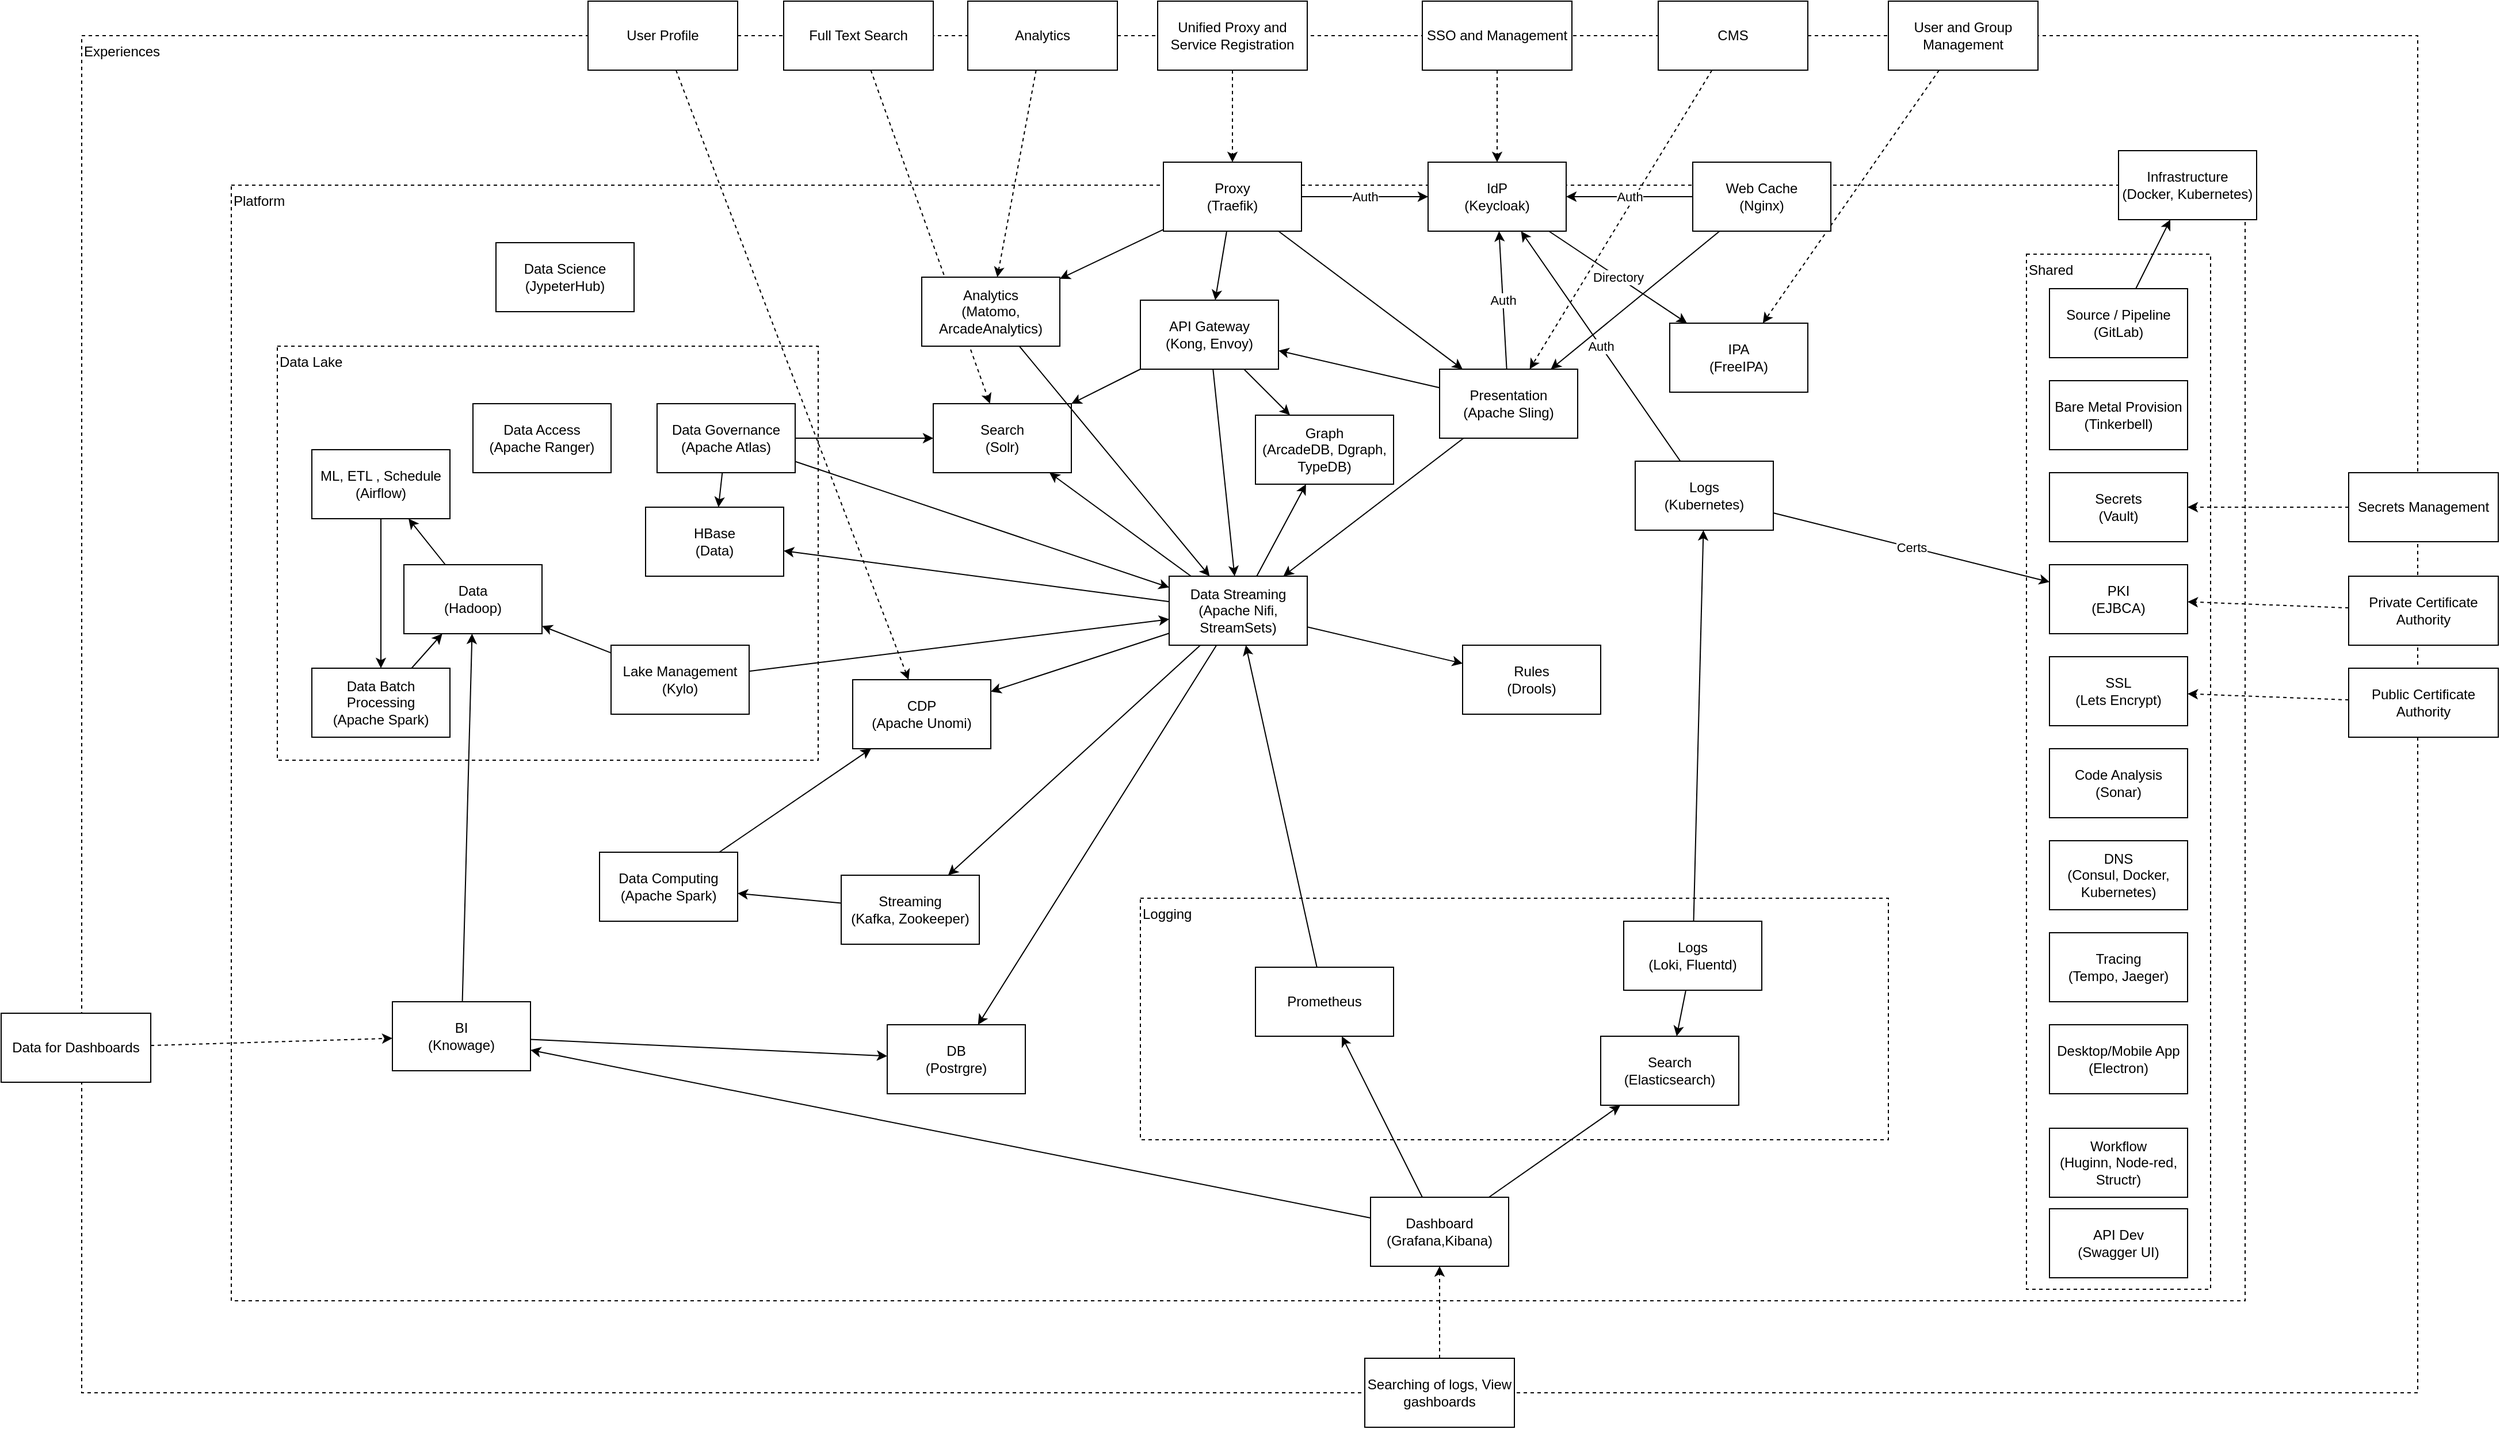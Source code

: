 <mxfile version="15.8.7" type="device" pages="2"><diagram id="fKNdlD2plWOkOZGuG4vE" name="Services"><mxGraphModel dx="2146" dy="2306" grid="1" gridSize="10" guides="1" tooltips="1" connect="1" arrows="1" fold="1" page="1" pageScale="1" pageWidth="850" pageHeight="1100" math="0" shadow="0"><root><mxCell id="0"/><mxCell id="hdmXZGqUlNRK6feqRWDT-110" value="Experience" parent="0"/><mxCell id="hdmXZGqUlNRK6feqRWDT-137" value="Experiences" style="rounded=0;whiteSpace=wrap;html=1;fillColor=none;dashed=1;align=left;verticalAlign=top;" vertex="1" parent="hdmXZGqUlNRK6feqRWDT-110"><mxGeometry x="-640" y="-140" width="2030" height="1180" as="geometry"/></mxCell><mxCell id="hdmXZGqUlNRK6feqRWDT-113" style="edgeStyle=orthogonalEdgeStyle;rounded=0;orthogonalLoop=1;jettySize=auto;html=1;dashed=1;" edge="1" parent="hdmXZGqUlNRK6feqRWDT-110" source="hdmXZGqUlNRK6feqRWDT-114" target="hdmXZGqUlNRK6feqRWDT-81"><mxGeometry relative="1" as="geometry"><mxPoint x="540" y="930" as="targetPoint"/></mxGeometry></mxCell><mxCell id="hdmXZGqUlNRK6feqRWDT-114" value="Searching of logs, View gashboards" style="rounded=0;whiteSpace=wrap;html=1;" vertex="1" parent="hdmXZGqUlNRK6feqRWDT-110"><mxGeometry x="475" y="1010" width="130" height="60" as="geometry"/></mxCell><mxCell id="hdmXZGqUlNRK6feqRWDT-115" style="edgeStyle=orthogonalEdgeStyle;rounded=0;orthogonalLoop=1;jettySize=auto;html=1;dashed=1;" edge="1" parent="hdmXZGqUlNRK6feqRWDT-110" source="hdmXZGqUlNRK6feqRWDT-116" target="hdmXZGqUlNRK6feqRWDT-47"><mxGeometry relative="1" as="geometry"><mxPoint x="360" y="-30" as="targetPoint"/></mxGeometry></mxCell><mxCell id="hdmXZGqUlNRK6feqRWDT-116" value="Unified Proxy and Service Registration" style="rounded=0;whiteSpace=wrap;html=1;" vertex="1" parent="hdmXZGqUlNRK6feqRWDT-110"><mxGeometry x="295" y="-170" width="130" height="60" as="geometry"/></mxCell><mxCell id="hdmXZGqUlNRK6feqRWDT-117" style="edgeStyle=orthogonalEdgeStyle;rounded=0;orthogonalLoop=1;jettySize=auto;html=1;dashed=1;" edge="1" parent="hdmXZGqUlNRK6feqRWDT-110" source="hdmXZGqUlNRK6feqRWDT-118" target="hdmXZGqUlNRK6feqRWDT-49"><mxGeometry relative="1" as="geometry"><mxPoint x="590" y="-30" as="targetPoint"/></mxGeometry></mxCell><mxCell id="hdmXZGqUlNRK6feqRWDT-118" value="SSO and Management" style="rounded=0;whiteSpace=wrap;html=1;" vertex="1" parent="hdmXZGqUlNRK6feqRWDT-110"><mxGeometry x="525" y="-170" width="130" height="60" as="geometry"/></mxCell><mxCell id="hdmXZGqUlNRK6feqRWDT-158" style="edgeStyle=none;rounded=1;sketch=0;orthogonalLoop=1;jettySize=auto;html=1;dashed=1;" edge="1" parent="hdmXZGqUlNRK6feqRWDT-110" source="hdmXZGqUlNRK6feqRWDT-119" target="hdmXZGqUlNRK6feqRWDT-39"><mxGeometry relative="1" as="geometry"/></mxCell><mxCell id="hdmXZGqUlNRK6feqRWDT-119" value="Full Text Search" style="rounded=0;whiteSpace=wrap;html=1;" vertex="1" parent="hdmXZGqUlNRK6feqRWDT-110"><mxGeometry x="-30" y="-170" width="130" height="60" as="geometry"/></mxCell><mxCell id="hdmXZGqUlNRK6feqRWDT-120" style="edgeStyle=orthogonalEdgeStyle;rounded=0;orthogonalLoop=1;jettySize=auto;html=1;dashed=1;" edge="1" parent="hdmXZGqUlNRK6feqRWDT-110" source="hdmXZGqUlNRK6feqRWDT-121" target="hdmXZGqUlNRK6feqRWDT-92"><mxGeometry relative="1" as="geometry"><mxPoint x="1190" y="270" as="targetPoint"/></mxGeometry></mxCell><mxCell id="hdmXZGqUlNRK6feqRWDT-121" value="Secrets Management" style="rounded=0;whiteSpace=wrap;html=1;" vertex="1" parent="hdmXZGqUlNRK6feqRWDT-110"><mxGeometry x="1330" y="240" width="130" height="60" as="geometry"/></mxCell><mxCell id="hdmXZGqUlNRK6feqRWDT-122" value="Analytics" style="rounded=0;whiteSpace=wrap;html=1;" vertex="1" parent="hdmXZGqUlNRK6feqRWDT-110"><mxGeometry x="130" y="-170" width="130" height="60" as="geometry"/></mxCell><mxCell id="hdmXZGqUlNRK6feqRWDT-124" value="CMS" style="rounded=0;whiteSpace=wrap;html=1;" vertex="1" parent="hdmXZGqUlNRK6feqRWDT-110"><mxGeometry x="730" y="-170" width="130" height="60" as="geometry"/></mxCell><mxCell id="hdmXZGqUlNRK6feqRWDT-126" style="edgeStyle=none;rounded=0;orthogonalLoop=1;jettySize=auto;html=1;dashed=1;" edge="1" parent="hdmXZGqUlNRK6feqRWDT-110" source="hdmXZGqUlNRK6feqRWDT-122" target="hdmXZGqUlNRK6feqRWDT-68"><mxGeometry relative="1" as="geometry"><mxPoint x="189.375" y="-110" as="sourcePoint"/><mxPoint x="155.625" y="70" as="targetPoint"/></mxGeometry></mxCell><mxCell id="hdmXZGqUlNRK6feqRWDT-127" style="edgeStyle=none;rounded=0;orthogonalLoop=1;jettySize=auto;html=1;dashed=1;" edge="1" parent="hdmXZGqUlNRK6feqRWDT-110" source="hdmXZGqUlNRK6feqRWDT-124" target="hdmXZGqUlNRK6feqRWDT-26"><mxGeometry relative="1" as="geometry"><mxPoint x="794.844" y="-110" as="sourcePoint"/><mxPoint x="620.156" y="150" as="targetPoint"/></mxGeometry></mxCell><mxCell id="hdmXZGqUlNRK6feqRWDT-157" style="rounded=1;sketch=0;orthogonalLoop=1;jettySize=auto;html=1;dashed=1;" edge="1" parent="hdmXZGqUlNRK6feqRWDT-110" source="hdmXZGqUlNRK6feqRWDT-128" target="hdmXZGqUlNRK6feqRWDT-95"><mxGeometry relative="1" as="geometry"/></mxCell><mxCell id="hdmXZGqUlNRK6feqRWDT-128" value="User Profile" style="rounded=0;whiteSpace=wrap;html=1;" vertex="1" parent="hdmXZGqUlNRK6feqRWDT-110"><mxGeometry x="-200" y="-170" width="130" height="60" as="geometry"/></mxCell><mxCell id="hdmXZGqUlNRK6feqRWDT-135" style="edgeStyle=none;rounded=0;orthogonalLoop=1;jettySize=auto;html=1;dashed=1;" edge="1" parent="hdmXZGqUlNRK6feqRWDT-110" source="hdmXZGqUlNRK6feqRWDT-134" target="hdmXZGqUlNRK6feqRWDT-50"><mxGeometry relative="1" as="geometry"><mxPoint x="690" y="-340" as="targetPoint"/></mxGeometry></mxCell><mxCell id="hdmXZGqUlNRK6feqRWDT-134" value="User and Group Management" style="rounded=0;whiteSpace=wrap;html=1;" vertex="1" parent="hdmXZGqUlNRK6feqRWDT-110"><mxGeometry x="930" y="-170" width="130" height="60" as="geometry"/></mxCell><mxCell id="hdmXZGqUlNRK6feqRWDT-143" value="Private Certificate Authority" style="rounded=0;whiteSpace=wrap;html=1;" vertex="1" parent="hdmXZGqUlNRK6feqRWDT-110"><mxGeometry x="1330" y="330" width="130" height="60" as="geometry"/></mxCell><mxCell id="hdmXZGqUlNRK6feqRWDT-144" value="Public Certificate Authority" style="rounded=0;whiteSpace=wrap;html=1;" vertex="1" parent="hdmXZGqUlNRK6feqRWDT-110"><mxGeometry x="1330" y="410" width="130" height="60" as="geometry"/></mxCell><mxCell id="hdmXZGqUlNRK6feqRWDT-149" value="Data for Dashboards" style="rounded=0;whiteSpace=wrap;html=1;" vertex="1" parent="hdmXZGqUlNRK6feqRWDT-110"><mxGeometry x="-710" y="710" width="130" height="60" as="geometry"/></mxCell><mxCell id="hdmXZGqUlNRK6feqRWDT-154" style="edgeStyle=none;rounded=0;orthogonalLoop=1;jettySize=auto;html=1;dashed=1;" edge="1" parent="hdmXZGqUlNRK6feqRWDT-110"><mxGeometry relative="1" as="geometry"><mxPoint x="-580" y="738.06" as="sourcePoint"/><mxPoint x="-370" y="731.791" as="targetPoint"/></mxGeometry></mxCell><mxCell id="hdmXZGqUlNRK6feqRWDT-15" value="Architecture" parent="0"/><mxCell id="hdmXZGqUlNRK6feqRWDT-18" value="Platform" style="rounded=0;whiteSpace=wrap;html=1;fillColor=none;dashed=1;align=left;verticalAlign=top;" vertex="1" parent="hdmXZGqUlNRK6feqRWDT-15"><mxGeometry x="-510" y="-10" width="1750" height="970" as="geometry"/></mxCell><mxCell id="hdmXZGqUlNRK6feqRWDT-19" value="Shared" style="rounded=0;whiteSpace=wrap;html=1;fillColor=none;dashed=1;verticalAlign=top;align=left;" vertex="1" parent="hdmXZGqUlNRK6feqRWDT-15"><mxGeometry x="1050" y="50" width="160" height="900" as="geometry"/></mxCell><mxCell id="hdmXZGqUlNRK6feqRWDT-20" value="Logging" style="rounded=0;whiteSpace=wrap;html=1;fillColor=none;dashed=1;verticalAlign=top;align=left;" vertex="1" parent="hdmXZGqUlNRK6feqRWDT-15"><mxGeometry x="280" y="610" width="650" height="210" as="geometry"/></mxCell><mxCell id="hdmXZGqUlNRK6feqRWDT-21" value="Data Lake" style="rounded=0;whiteSpace=wrap;html=1;fillColor=none;dashed=1;verticalAlign=top;align=left;" vertex="1" parent="hdmXZGqUlNRK6feqRWDT-15"><mxGeometry x="-470" y="130" width="470" height="360" as="geometry"/></mxCell><mxCell id="hdmXZGqUlNRK6feqRWDT-22" style="rounded=0;orthogonalLoop=1;jettySize=auto;html=1;" edge="1" parent="hdmXZGqUlNRK6feqRWDT-15" source="hdmXZGqUlNRK6feqRWDT-74" target="hdmXZGqUlNRK6feqRWDT-39"><mxGeometry relative="1" as="geometry"/></mxCell><mxCell id="hdmXZGqUlNRK6feqRWDT-23" style="edgeStyle=none;rounded=0;orthogonalLoop=1;jettySize=auto;html=1;" edge="1" parent="hdmXZGqUlNRK6feqRWDT-15" source="hdmXZGqUlNRK6feqRWDT-74" target="hdmXZGqUlNRK6feqRWDT-38"><mxGeometry relative="1" as="geometry"/></mxCell><mxCell id="hdmXZGqUlNRK6feqRWDT-24" value="Auth" style="edgeStyle=none;rounded=0;orthogonalLoop=1;jettySize=auto;html=1;" edge="1" parent="hdmXZGqUlNRK6feqRWDT-15" source="hdmXZGqUlNRK6feqRWDT-26" target="hdmXZGqUlNRK6feqRWDT-49"><mxGeometry relative="1" as="geometry"/></mxCell><mxCell id="hdmXZGqUlNRK6feqRWDT-25" style="edgeStyle=none;rounded=0;orthogonalLoop=1;jettySize=auto;html=1;" edge="1" parent="hdmXZGqUlNRK6feqRWDT-15" source="hdmXZGqUlNRK6feqRWDT-26" target="hdmXZGqUlNRK6feqRWDT-34"><mxGeometry relative="1" as="geometry"/></mxCell><mxCell id="hdmXZGqUlNRK6feqRWDT-26" value="&lt;div&gt;Presentation&lt;/div&gt;&lt;div&gt;(Apache Sling)&lt;/div&gt;" style="rounded=0;whiteSpace=wrap;html=1;" vertex="1" parent="hdmXZGqUlNRK6feqRWDT-15"><mxGeometry x="540" y="150" width="120" height="60" as="geometry"/></mxCell><mxCell id="hdmXZGqUlNRK6feqRWDT-27" style="rounded=0;orthogonalLoop=1;jettySize=auto;html=1;" edge="1" parent="hdmXZGqUlNRK6feqRWDT-15" source="hdmXZGqUlNRK6feqRWDT-34" target="hdmXZGqUlNRK6feqRWDT-38"><mxGeometry relative="1" as="geometry"/></mxCell><mxCell id="hdmXZGqUlNRK6feqRWDT-28" style="rounded=0;orthogonalLoop=1;jettySize=auto;html=1;" edge="1" parent="hdmXZGqUlNRK6feqRWDT-15" source="hdmXZGqUlNRK6feqRWDT-34" target="hdmXZGqUlNRK6feqRWDT-39"><mxGeometry relative="1" as="geometry"/></mxCell><mxCell id="hdmXZGqUlNRK6feqRWDT-29" style="edgeStyle=none;rounded=0;orthogonalLoop=1;jettySize=auto;html=1;" edge="1" parent="hdmXZGqUlNRK6feqRWDT-15" source="hdmXZGqUlNRK6feqRWDT-34" target="hdmXZGqUlNRK6feqRWDT-42"><mxGeometry relative="1" as="geometry"/></mxCell><mxCell id="hdmXZGqUlNRK6feqRWDT-30" style="edgeStyle=none;rounded=0;orthogonalLoop=1;jettySize=auto;html=1;" edge="1" parent="hdmXZGqUlNRK6feqRWDT-15" source="hdmXZGqUlNRK6feqRWDT-34" target="hdmXZGqUlNRK6feqRWDT-66"><mxGeometry relative="1" as="geometry"/></mxCell><mxCell id="hdmXZGqUlNRK6feqRWDT-31" style="edgeStyle=none;rounded=0;orthogonalLoop=1;jettySize=auto;html=1;" edge="1" parent="hdmXZGqUlNRK6feqRWDT-15" source="hdmXZGqUlNRK6feqRWDT-34" target="hdmXZGqUlNRK6feqRWDT-76"><mxGeometry relative="1" as="geometry"/></mxCell><mxCell id="hdmXZGqUlNRK6feqRWDT-32" style="rounded=0;orthogonalLoop=1;jettySize=auto;html=1;" edge="1" parent="hdmXZGqUlNRK6feqRWDT-15" source="hdmXZGqUlNRK6feqRWDT-34" target="hdmXZGqUlNRK6feqRWDT-86"><mxGeometry relative="1" as="geometry"/></mxCell><mxCell id="hdmXZGqUlNRK6feqRWDT-33" style="edgeStyle=none;rounded=0;orthogonalLoop=1;jettySize=auto;html=1;" edge="1" parent="hdmXZGqUlNRK6feqRWDT-15" source="hdmXZGqUlNRK6feqRWDT-34" target="hdmXZGqUlNRK6feqRWDT-95"><mxGeometry relative="1" as="geometry"/></mxCell><mxCell id="hdmXZGqUlNRK6feqRWDT-34" value="Data Streaming&lt;br&gt;(Apache Nifi, StreamSets)" style="rounded=0;whiteSpace=wrap;html=1;" vertex="1" parent="hdmXZGqUlNRK6feqRWDT-15"><mxGeometry x="305" y="330" width="120" height="60" as="geometry"/></mxCell><mxCell id="hdmXZGqUlNRK6feqRWDT-35" style="edgeStyle=none;rounded=0;orthogonalLoop=1;jettySize=auto;html=1;" edge="1" parent="hdmXZGqUlNRK6feqRWDT-15" source="hdmXZGqUlNRK6feqRWDT-37" target="hdmXZGqUlNRK6feqRWDT-34"><mxGeometry relative="1" as="geometry"/></mxCell><mxCell id="hdmXZGqUlNRK6feqRWDT-37" value="Prometheus" style="rounded=0;whiteSpace=wrap;html=1;" vertex="1" parent="hdmXZGqUlNRK6feqRWDT-15"><mxGeometry x="380" y="670" width="120" height="60" as="geometry"/></mxCell><mxCell id="hdmXZGqUlNRK6feqRWDT-38" value="Graph&lt;br&gt;(ArcadeDB,&amp;nbsp;Dgraph, TypeDB)" style="rounded=0;whiteSpace=wrap;html=1;" vertex="1" parent="hdmXZGqUlNRK6feqRWDT-15"><mxGeometry x="380" y="190" width="120" height="60" as="geometry"/></mxCell><mxCell id="hdmXZGqUlNRK6feqRWDT-39" value="Search&lt;br&gt;(Solr)" style="rounded=0;whiteSpace=wrap;html=1;" vertex="1" parent="hdmXZGqUlNRK6feqRWDT-15"><mxGeometry x="100" y="180" width="120" height="60" as="geometry"/></mxCell><mxCell id="hdmXZGqUlNRK6feqRWDT-40" value="&lt;div&gt;Search&lt;/div&gt;&lt;div&gt;(Elasticsearch)&lt;/div&gt;" style="rounded=0;whiteSpace=wrap;html=1;" vertex="1" parent="hdmXZGqUlNRK6feqRWDT-15"><mxGeometry x="680" y="730" width="120" height="60" as="geometry"/></mxCell><mxCell id="hdmXZGqUlNRK6feqRWDT-42" value="&lt;div&gt;Rules&lt;/div&gt;&lt;div&gt;(Drools)&lt;/div&gt;" style="rounded=0;whiteSpace=wrap;html=1;" vertex="1" parent="hdmXZGqUlNRK6feqRWDT-15"><mxGeometry x="560" y="390" width="120" height="60" as="geometry"/></mxCell><mxCell id="hdmXZGqUlNRK6feqRWDT-43" value="Auth" style="edgeStyle=none;rounded=0;orthogonalLoop=1;jettySize=auto;html=1;" edge="1" parent="hdmXZGqUlNRK6feqRWDT-15" source="hdmXZGqUlNRK6feqRWDT-47" target="hdmXZGqUlNRK6feqRWDT-49"><mxGeometry relative="1" as="geometry"/></mxCell><mxCell id="hdmXZGqUlNRK6feqRWDT-44" style="edgeStyle=none;rounded=0;orthogonalLoop=1;jettySize=auto;html=1;" edge="1" parent="hdmXZGqUlNRK6feqRWDT-15" source="hdmXZGqUlNRK6feqRWDT-47" target="hdmXZGqUlNRK6feqRWDT-74"><mxGeometry relative="1" as="geometry"/></mxCell><mxCell id="hdmXZGqUlNRK6feqRWDT-45" value="" style="edgeStyle=none;rounded=0;orthogonalLoop=1;jettySize=auto;html=1;" edge="1" parent="hdmXZGqUlNRK6feqRWDT-15" source="hdmXZGqUlNRK6feqRWDT-47" target="hdmXZGqUlNRK6feqRWDT-68"><mxGeometry relative="1" as="geometry"/></mxCell><mxCell id="hdmXZGqUlNRK6feqRWDT-46" style="edgeStyle=none;rounded=0;orthogonalLoop=1;jettySize=auto;html=1;" edge="1" parent="hdmXZGqUlNRK6feqRWDT-15" source="hdmXZGqUlNRK6feqRWDT-47" target="hdmXZGqUlNRK6feqRWDT-26"><mxGeometry relative="1" as="geometry"/></mxCell><mxCell id="hdmXZGqUlNRK6feqRWDT-47" value="&lt;div&gt;&lt;span&gt;Proxy&lt;/span&gt;&lt;/div&gt;&lt;div&gt;&lt;span&gt;(Traefik)&lt;/span&gt;&lt;br&gt;&lt;/div&gt;" style="rounded=0;whiteSpace=wrap;html=1;" vertex="1" parent="hdmXZGqUlNRK6feqRWDT-15"><mxGeometry x="300" y="-30" width="120" height="60" as="geometry"/></mxCell><mxCell id="hdmXZGqUlNRK6feqRWDT-48" value="Directory" style="edgeStyle=none;rounded=0;orthogonalLoop=1;jettySize=auto;html=1;" edge="1" parent="hdmXZGqUlNRK6feqRWDT-15" source="hdmXZGqUlNRK6feqRWDT-49" target="hdmXZGqUlNRK6feqRWDT-50"><mxGeometry relative="1" as="geometry"/></mxCell><mxCell id="hdmXZGqUlNRK6feqRWDT-49" value="&lt;div&gt;IdP&lt;/div&gt;&lt;div&gt;(Keycloak)&lt;/div&gt;" style="rounded=0;whiteSpace=wrap;html=1;" vertex="1" parent="hdmXZGqUlNRK6feqRWDT-15"><mxGeometry x="530" y="-30" width="120" height="60" as="geometry"/></mxCell><mxCell id="hdmXZGqUlNRK6feqRWDT-50" value="&lt;div&gt;IPA&lt;/div&gt;&lt;div&gt;(FreeIPA)&lt;/div&gt;" style="rounded=0;whiteSpace=wrap;html=1;" vertex="1" parent="hdmXZGqUlNRK6feqRWDT-15"><mxGeometry x="740" y="110" width="120" height="60" as="geometry"/></mxCell><mxCell id="hdmXZGqUlNRK6feqRWDT-51" value="Certs" style="edgeStyle=none;rounded=0;orthogonalLoop=1;jettySize=auto;html=1;" edge="1" parent="hdmXZGqUlNRK6feqRWDT-15" source="hdmXZGqUlNRK6feqRWDT-53" target="hdmXZGqUlNRK6feqRWDT-72"><mxGeometry relative="1" as="geometry"/></mxCell><mxCell id="hdmXZGqUlNRK6feqRWDT-52" value="Auth" style="edgeStyle=none;rounded=0;orthogonalLoop=1;jettySize=auto;html=1;" edge="1" parent="hdmXZGqUlNRK6feqRWDT-15" source="hdmXZGqUlNRK6feqRWDT-53" target="hdmXZGqUlNRK6feqRWDT-49"><mxGeometry relative="1" as="geometry"/></mxCell><mxCell id="hdmXZGqUlNRK6feqRWDT-53" value="&lt;div&gt;Logs&lt;/div&gt;&lt;div&gt;(Kubernetes)&lt;/div&gt;" style="rounded=0;whiteSpace=wrap;html=1;" vertex="1" parent="hdmXZGqUlNRK6feqRWDT-15"><mxGeometry x="710" y="230" width="120" height="60" as="geometry"/></mxCell><mxCell id="hdmXZGqUlNRK6feqRWDT-54" style="edgeStyle=none;rounded=0;orthogonalLoop=1;jettySize=auto;html=1;" edge="1" parent="hdmXZGqUlNRK6feqRWDT-15" source="hdmXZGqUlNRK6feqRWDT-55" target="hdmXZGqUlNRK6feqRWDT-97"><mxGeometry relative="1" as="geometry"/></mxCell><mxCell id="hdmXZGqUlNRK6feqRWDT-55" value="&lt;div&gt;Data&lt;/div&gt;&lt;div&gt;(Hadoop)&lt;/div&gt;" style="rounded=0;whiteSpace=wrap;html=1;" vertex="1" parent="hdmXZGqUlNRK6feqRWDT-15"><mxGeometry x="-360" y="320" width="120" height="60" as="geometry"/></mxCell><mxCell id="hdmXZGqUlNRK6feqRWDT-56" style="edgeStyle=none;rounded=0;orthogonalLoop=1;jettySize=auto;html=1;" edge="1" parent="hdmXZGqUlNRK6feqRWDT-15" source="hdmXZGqUlNRK6feqRWDT-58" target="hdmXZGqUlNRK6feqRWDT-55"><mxGeometry relative="1" as="geometry"/></mxCell><mxCell id="hdmXZGqUlNRK6feqRWDT-57" style="edgeStyle=none;rounded=0;orthogonalLoop=1;jettySize=auto;html=1;" edge="1" parent="hdmXZGqUlNRK6feqRWDT-15" source="hdmXZGqUlNRK6feqRWDT-58" target="hdmXZGqUlNRK6feqRWDT-34"><mxGeometry relative="1" as="geometry"/></mxCell><mxCell id="hdmXZGqUlNRK6feqRWDT-58" value="&lt;div&gt;Lake Management&lt;/div&gt;&lt;div&gt;(Kylo)&lt;/div&gt;" style="rounded=0;whiteSpace=wrap;html=1;" vertex="1" parent="hdmXZGqUlNRK6feqRWDT-15"><mxGeometry x="-180" y="390" width="120" height="60" as="geometry"/></mxCell><mxCell id="hdmXZGqUlNRK6feqRWDT-59" style="edgeStyle=none;rounded=0;orthogonalLoop=1;jettySize=auto;html=1;" edge="1" parent="hdmXZGqUlNRK6feqRWDT-15" source="hdmXZGqUlNRK6feqRWDT-62" target="hdmXZGqUlNRK6feqRWDT-39"><mxGeometry relative="1" as="geometry"/></mxCell><mxCell id="hdmXZGqUlNRK6feqRWDT-60" style="edgeStyle=none;rounded=0;orthogonalLoop=1;jettySize=auto;html=1;" edge="1" parent="hdmXZGqUlNRK6feqRWDT-15" source="hdmXZGqUlNRK6feqRWDT-62" target="hdmXZGqUlNRK6feqRWDT-86"><mxGeometry relative="1" as="geometry"/></mxCell><mxCell id="hdmXZGqUlNRK6feqRWDT-61" style="edgeStyle=none;rounded=0;orthogonalLoop=1;jettySize=auto;html=1;" edge="1" parent="hdmXZGqUlNRK6feqRWDT-15" source="hdmXZGqUlNRK6feqRWDT-62" target="hdmXZGqUlNRK6feqRWDT-34"><mxGeometry relative="1" as="geometry"/></mxCell><mxCell id="hdmXZGqUlNRK6feqRWDT-62" value="&lt;div&gt;Data Governance&lt;/div&gt;&lt;div&gt;(Apache Atlas)&lt;/div&gt;" style="rounded=0;whiteSpace=wrap;html=1;" vertex="1" parent="hdmXZGqUlNRK6feqRWDT-15"><mxGeometry x="-140" y="180" width="120" height="60" as="geometry"/></mxCell><mxCell id="hdmXZGqUlNRK6feqRWDT-63" style="edgeStyle=none;rounded=0;orthogonalLoop=1;jettySize=auto;html=1;" edge="1" parent="hdmXZGqUlNRK6feqRWDT-15" source="hdmXZGqUlNRK6feqRWDT-64" target="hdmXZGqUlNRK6feqRWDT-55"><mxGeometry relative="1" as="geometry"/></mxCell><mxCell id="hdmXZGqUlNRK6feqRWDT-64" value="&lt;div&gt;Data Batch Processing&lt;/div&gt;&lt;div&gt;(Apache Spark)&lt;/div&gt;" style="rounded=0;whiteSpace=wrap;html=1;" vertex="1" parent="hdmXZGqUlNRK6feqRWDT-15"><mxGeometry x="-440" y="410" width="120" height="60" as="geometry"/></mxCell><mxCell id="hdmXZGqUlNRK6feqRWDT-65" style="edgeStyle=none;rounded=0;orthogonalLoop=1;jettySize=auto;html=1;" edge="1" parent="hdmXZGqUlNRK6feqRWDT-15" source="hdmXZGqUlNRK6feqRWDT-66" target="hdmXZGqUlNRK6feqRWDT-99"><mxGeometry relative="1" as="geometry"/></mxCell><mxCell id="hdmXZGqUlNRK6feqRWDT-66" value="Streaming&lt;br&gt;(Kafka, Zookeeper)" style="rounded=0;whiteSpace=wrap;html=1;" vertex="1" parent="hdmXZGqUlNRK6feqRWDT-15"><mxGeometry x="20" y="590" width="120" height="60" as="geometry"/></mxCell><mxCell id="hdmXZGqUlNRK6feqRWDT-67" style="edgeStyle=none;rounded=0;orthogonalLoop=1;jettySize=auto;html=1;" edge="1" parent="hdmXZGqUlNRK6feqRWDT-15" source="hdmXZGqUlNRK6feqRWDT-68" target="hdmXZGqUlNRK6feqRWDT-34"><mxGeometry relative="1" as="geometry"/></mxCell><mxCell id="hdmXZGqUlNRK6feqRWDT-68" value="&lt;div&gt;Analytics&lt;/div&gt;&lt;div&gt;(Matomo,&lt;/div&gt;&lt;div&gt;ArcadeAnalytics)&lt;/div&gt;" style="rounded=0;whiteSpace=wrap;html=1;" vertex="1" parent="hdmXZGqUlNRK6feqRWDT-15"><mxGeometry x="90" y="70" width="120" height="60" as="geometry"/></mxCell><mxCell id="hdmXZGqUlNRK6feqRWDT-69" style="edgeStyle=none;rounded=0;orthogonalLoop=1;jettySize=auto;html=1;" edge="1" parent="hdmXZGqUlNRK6feqRWDT-15" source="hdmXZGqUlNRK6feqRWDT-71" target="hdmXZGqUlNRK6feqRWDT-76"><mxGeometry relative="1" as="geometry"/></mxCell><mxCell id="hdmXZGqUlNRK6feqRWDT-70" style="edgeStyle=none;rounded=0;orthogonalLoop=1;jettySize=auto;html=1;" edge="1" parent="hdmXZGqUlNRK6feqRWDT-15" source="hdmXZGqUlNRK6feqRWDT-71" target="hdmXZGqUlNRK6feqRWDT-55"><mxGeometry relative="1" as="geometry"/></mxCell><mxCell id="hdmXZGqUlNRK6feqRWDT-71" value="&lt;div&gt;BI&lt;/div&gt;&lt;div&gt;(Knowage)&lt;/div&gt;" style="rounded=0;whiteSpace=wrap;html=1;" vertex="1" parent="hdmXZGqUlNRK6feqRWDT-15"><mxGeometry x="-370" y="700" width="120" height="60" as="geometry"/></mxCell><mxCell id="hdmXZGqUlNRK6feqRWDT-72" value="&lt;div&gt;PKI&lt;/div&gt;&lt;div&gt;(EJBCA)&lt;/div&gt;" style="rounded=0;whiteSpace=wrap;html=1;" vertex="1" parent="hdmXZGqUlNRK6feqRWDT-15"><mxGeometry x="1070" y="320" width="120" height="60" as="geometry"/></mxCell><mxCell id="hdmXZGqUlNRK6feqRWDT-73" style="edgeStyle=none;rounded=0;orthogonalLoop=1;jettySize=auto;html=1;" edge="1" parent="hdmXZGqUlNRK6feqRWDT-15" source="hdmXZGqUlNRK6feqRWDT-74" target="hdmXZGqUlNRK6feqRWDT-34"><mxGeometry relative="1" as="geometry"/></mxCell><mxCell id="hdmXZGqUlNRK6feqRWDT-74" value="&lt;div&gt;API Gateway&lt;/div&gt;&lt;div&gt;(Kong, Envoy)&lt;/div&gt;" style="rounded=0;whiteSpace=wrap;html=1;" vertex="1" parent="hdmXZGqUlNRK6feqRWDT-15"><mxGeometry x="280" y="90" width="120" height="60" as="geometry"/></mxCell><mxCell id="hdmXZGqUlNRK6feqRWDT-75" style="edgeStyle=none;rounded=0;orthogonalLoop=1;jettySize=auto;html=1;" edge="1" parent="hdmXZGqUlNRK6feqRWDT-15" source="hdmXZGqUlNRK6feqRWDT-26" target="hdmXZGqUlNRK6feqRWDT-74"><mxGeometry relative="1" as="geometry"><mxPoint x="483.571" y="170" as="sourcePoint"/><mxPoint x="386.429" y="250" as="targetPoint"/></mxGeometry></mxCell><mxCell id="hdmXZGqUlNRK6feqRWDT-76" value="&lt;div&gt;DB&lt;br&gt;&lt;/div&gt;&lt;div&gt;(Postrgre)&lt;/div&gt;" style="rounded=0;whiteSpace=wrap;html=1;" vertex="1" parent="hdmXZGqUlNRK6feqRWDT-15"><mxGeometry x="60" y="720" width="120" height="60" as="geometry"/></mxCell><mxCell id="hdmXZGqUlNRK6feqRWDT-78" style="edgeStyle=none;rounded=0;orthogonalLoop=1;jettySize=auto;html=1;" edge="1" parent="hdmXZGqUlNRK6feqRWDT-15" source="hdmXZGqUlNRK6feqRWDT-81" target="hdmXZGqUlNRK6feqRWDT-37"><mxGeometry relative="1" as="geometry"/></mxCell><mxCell id="hdmXZGqUlNRK6feqRWDT-80" style="edgeStyle=none;rounded=0;orthogonalLoop=1;jettySize=auto;html=1;" edge="1" parent="hdmXZGqUlNRK6feqRWDT-15" source="hdmXZGqUlNRK6feqRWDT-81" target="hdmXZGqUlNRK6feqRWDT-40"><mxGeometry relative="1" as="geometry"/></mxCell><mxCell id="hdmXZGqUlNRK6feqRWDT-148" style="edgeStyle=none;rounded=0;orthogonalLoop=1;jettySize=auto;html=1;" edge="1" parent="hdmXZGqUlNRK6feqRWDT-15" source="hdmXZGqUlNRK6feqRWDT-81" target="hdmXZGqUlNRK6feqRWDT-71"><mxGeometry relative="1" as="geometry"/></mxCell><mxCell id="hdmXZGqUlNRK6feqRWDT-81" value="&lt;div&gt;Dashboard&lt;/div&gt;&lt;div&gt;(Grafana,Kibana)&lt;/div&gt;" style="rounded=0;whiteSpace=wrap;html=1;" vertex="1" parent="hdmXZGqUlNRK6feqRWDT-15"><mxGeometry x="480" y="870" width="120" height="60" as="geometry"/></mxCell><mxCell id="hdmXZGqUlNRK6feqRWDT-82" style="edgeStyle=none;rounded=0;orthogonalLoop=1;jettySize=auto;html=1;" edge="1" parent="hdmXZGqUlNRK6feqRWDT-15" source="hdmXZGqUlNRK6feqRWDT-84" target="hdmXZGqUlNRK6feqRWDT-40"><mxGeometry relative="1" as="geometry"/></mxCell><mxCell id="hdmXZGqUlNRK6feqRWDT-83" style="edgeStyle=none;rounded=0;orthogonalLoop=1;jettySize=auto;html=1;" edge="1" parent="hdmXZGqUlNRK6feqRWDT-15" source="hdmXZGqUlNRK6feqRWDT-84" target="hdmXZGqUlNRK6feqRWDT-53"><mxGeometry relative="1" as="geometry"/></mxCell><mxCell id="hdmXZGqUlNRK6feqRWDT-84" value="&lt;div&gt;Logs&lt;/div&gt;&lt;div&gt;(Loki, Fluentd)&lt;/div&gt;" style="rounded=0;whiteSpace=wrap;html=1;" vertex="1" parent="hdmXZGqUlNRK6feqRWDT-15"><mxGeometry x="700" y="630" width="120" height="60" as="geometry"/></mxCell><mxCell id="hdmXZGqUlNRK6feqRWDT-85" value="&lt;div&gt;DNS&lt;/div&gt;&lt;div&gt;(Consul, Docker, Kubernetes)&lt;/div&gt;" style="rounded=0;whiteSpace=wrap;html=1;" vertex="1" parent="hdmXZGqUlNRK6feqRWDT-15"><mxGeometry x="1070" y="560" width="120" height="60" as="geometry"/></mxCell><mxCell id="hdmXZGqUlNRK6feqRWDT-86" value="HBase&lt;br&gt;(Data)" style="rounded=0;whiteSpace=wrap;html=1;" vertex="1" parent="hdmXZGqUlNRK6feqRWDT-15"><mxGeometry x="-150" y="270" width="120" height="60" as="geometry"/></mxCell><mxCell id="hdmXZGqUlNRK6feqRWDT-87" value="&lt;div&gt;Data Access&lt;/div&gt;&lt;div&gt;(Apache Ranger)&lt;/div&gt;" style="rounded=0;whiteSpace=wrap;html=1;" vertex="1" parent="hdmXZGqUlNRK6feqRWDT-15"><mxGeometry x="-300" y="180" width="120" height="60" as="geometry"/></mxCell><mxCell id="hdmXZGqUlNRK6feqRWDT-88" value="" style="edgeStyle=none;rounded=0;orthogonalLoop=1;jettySize=auto;html=1;" edge="1" parent="hdmXZGqUlNRK6feqRWDT-15" source="hdmXZGqUlNRK6feqRWDT-89" target="hdmXZGqUlNRK6feqRWDT-90"><mxGeometry relative="1" as="geometry"/></mxCell><mxCell id="hdmXZGqUlNRK6feqRWDT-89" value="&lt;div&gt;Source / Pipeline&lt;br&gt;&lt;/div&gt;&lt;div&gt;(GitLab)&lt;/div&gt;" style="rounded=0;whiteSpace=wrap;html=1;" vertex="1" parent="hdmXZGqUlNRK6feqRWDT-15"><mxGeometry x="1070" y="80" width="120" height="60" as="geometry"/></mxCell><mxCell id="hdmXZGqUlNRK6feqRWDT-90" value="&lt;div&gt;Infrastructure&lt;/div&gt;&lt;div&gt;(Docker, Kubernetes)&lt;/div&gt;" style="rounded=0;whiteSpace=wrap;html=1;" vertex="1" parent="hdmXZGqUlNRK6feqRWDT-15"><mxGeometry x="1130" y="-40" width="120" height="60" as="geometry"/></mxCell><mxCell id="hdmXZGqUlNRK6feqRWDT-91" value="&lt;div&gt;Bare Metal Provision&lt;/div&gt;&lt;div&gt;(Tinkerbell)&lt;/div&gt;" style="rounded=0;whiteSpace=wrap;html=1;" vertex="1" parent="hdmXZGqUlNRK6feqRWDT-15"><mxGeometry x="1070" y="160" width="120" height="60" as="geometry"/></mxCell><mxCell id="hdmXZGqUlNRK6feqRWDT-92" value="&lt;div&gt;Secrets&lt;/div&gt;&lt;div&gt;(Vault)&lt;/div&gt;" style="rounded=0;whiteSpace=wrap;html=1;" vertex="1" parent="hdmXZGqUlNRK6feqRWDT-15"><mxGeometry x="1070" y="240" width="120" height="60" as="geometry"/></mxCell><mxCell id="hdmXZGqUlNRK6feqRWDT-93" value="&lt;div&gt;Code Analysis&lt;/div&gt;&lt;div&gt;(Sonar)&lt;/div&gt;" style="rounded=0;whiteSpace=wrap;html=1;" vertex="1" parent="hdmXZGqUlNRK6feqRWDT-15"><mxGeometry x="1070" y="480" width="120" height="60" as="geometry"/></mxCell><mxCell id="hdmXZGqUlNRK6feqRWDT-94" value="&lt;div&gt;SSL&lt;/div&gt;&lt;div&gt;(Lets Encrypt)&lt;/div&gt;" style="rounded=0;whiteSpace=wrap;html=1;" vertex="1" parent="hdmXZGqUlNRK6feqRWDT-15"><mxGeometry x="1070" y="400" width="120" height="60" as="geometry"/></mxCell><mxCell id="hdmXZGqUlNRK6feqRWDT-95" value="CDP&lt;br&gt;(Apache Unomi)" style="rounded=0;whiteSpace=wrap;html=1;" vertex="1" parent="hdmXZGqUlNRK6feqRWDT-15"><mxGeometry x="30" y="420" width="120" height="60" as="geometry"/></mxCell><mxCell id="hdmXZGqUlNRK6feqRWDT-96" style="edgeStyle=none;rounded=0;orthogonalLoop=1;jettySize=auto;html=1;" edge="1" parent="hdmXZGqUlNRK6feqRWDT-15" source="hdmXZGqUlNRK6feqRWDT-97" target="hdmXZGqUlNRK6feqRWDT-64"><mxGeometry relative="1" as="geometry"/></mxCell><mxCell id="hdmXZGqUlNRK6feqRWDT-97" value="ML, ETL , Schedule&lt;br&gt;(Airflow)" style="rounded=0;whiteSpace=wrap;html=1;" vertex="1" parent="hdmXZGqUlNRK6feqRWDT-15"><mxGeometry x="-440" y="220" width="120" height="60" as="geometry"/></mxCell><mxCell id="hdmXZGqUlNRK6feqRWDT-98" style="edgeStyle=none;rounded=0;orthogonalLoop=1;jettySize=auto;html=1;" edge="1" parent="hdmXZGqUlNRK6feqRWDT-15" source="hdmXZGqUlNRK6feqRWDT-99" target="hdmXZGqUlNRK6feqRWDT-95"><mxGeometry relative="1" as="geometry"/></mxCell><mxCell id="hdmXZGqUlNRK6feqRWDT-99" value="&lt;div&gt;Data Computing&lt;/div&gt;&lt;div&gt;(Apache Spark)&lt;/div&gt;" style="rounded=0;whiteSpace=wrap;html=1;" vertex="1" parent="hdmXZGqUlNRK6feqRWDT-15"><mxGeometry x="-190" y="570" width="120" height="60" as="geometry"/></mxCell><mxCell id="hdmXZGqUlNRK6feqRWDT-106" value="Data Science&lt;br&gt;(JypeterHub)" style="rounded=0;whiteSpace=wrap;html=1;" vertex="1" parent="hdmXZGqUlNRK6feqRWDT-15"><mxGeometry x="-280" y="40" width="120" height="60" as="geometry"/></mxCell><mxCell id="hdmXZGqUlNRK6feqRWDT-131" value="&lt;div&gt;Desktop/&lt;span&gt;Mobile App&lt;/span&gt;&lt;/div&gt;&lt;div&gt;(Electron)&lt;/div&gt;" style="rounded=0;whiteSpace=wrap;html=1;" vertex="1" parent="hdmXZGqUlNRK6feqRWDT-15"><mxGeometry x="1070" y="720" width="120" height="60" as="geometry"/></mxCell><mxCell id="hdmXZGqUlNRK6feqRWDT-139" value="&lt;div&gt;Tracing&lt;/div&gt;&lt;div&gt;(Tempo, Jaeger)&lt;/div&gt;" style="rounded=0;whiteSpace=wrap;html=1;" vertex="1" parent="hdmXZGqUlNRK6feqRWDT-15"><mxGeometry x="1070" y="640" width="120" height="60" as="geometry"/></mxCell><mxCell id="hdmXZGqUlNRK6feqRWDT-141" style="edgeStyle=none;rounded=0;orthogonalLoop=1;jettySize=auto;html=1;" edge="1" parent="hdmXZGqUlNRK6feqRWDT-15" source="hdmXZGqUlNRK6feqRWDT-140" target="hdmXZGqUlNRK6feqRWDT-26"><mxGeometry relative="1" as="geometry"/></mxCell><mxCell id="hdmXZGqUlNRK6feqRWDT-142" value="Auth" style="edgeStyle=none;rounded=0;orthogonalLoop=1;jettySize=auto;html=1;" edge="1" parent="hdmXZGqUlNRK6feqRWDT-15" source="hdmXZGqUlNRK6feqRWDT-140" target="hdmXZGqUlNRK6feqRWDT-49"><mxGeometry relative="1" as="geometry"/></mxCell><mxCell id="hdmXZGqUlNRK6feqRWDT-140" value="&lt;div&gt;Web Cache&lt;/div&gt;&lt;div&gt;(Nginx)&lt;/div&gt;" style="rounded=0;whiteSpace=wrap;html=1;" vertex="1" parent="hdmXZGqUlNRK6feqRWDT-15"><mxGeometry x="760" y="-30" width="120" height="60" as="geometry"/></mxCell><mxCell id="hdmXZGqUlNRK6feqRWDT-145" style="edgeStyle=none;rounded=0;orthogonalLoop=1;jettySize=auto;html=1;dashed=1;" edge="1" parent="hdmXZGqUlNRK6feqRWDT-15" source="hdmXZGqUlNRK6feqRWDT-144" target="hdmXZGqUlNRK6feqRWDT-94"><mxGeometry relative="1" as="geometry"/></mxCell><mxCell id="hdmXZGqUlNRK6feqRWDT-146" style="edgeStyle=none;rounded=0;orthogonalLoop=1;jettySize=auto;html=1;dashed=1;" edge="1" parent="hdmXZGqUlNRK6feqRWDT-15" source="hdmXZGqUlNRK6feqRWDT-143" target="hdmXZGqUlNRK6feqRWDT-72"><mxGeometry relative="1" as="geometry"/></mxCell><mxCell id="hdmXZGqUlNRK6feqRWDT-152" value="&lt;div&gt;Workflow&lt;/div&gt;&lt;div&gt;(Huginn, Node-red, Structr)&lt;/div&gt;" style="rounded=0;whiteSpace=wrap;html=1;" vertex="1" parent="hdmXZGqUlNRK6feqRWDT-15"><mxGeometry x="1070" y="810" width="120" height="60" as="geometry"/></mxCell><mxCell id="hdmXZGqUlNRK6feqRWDT-153" value="&lt;div&gt;API Dev&lt;/div&gt;&lt;div&gt;(Swagger UI)&lt;/div&gt;" style="rounded=0;whiteSpace=wrap;html=1;" vertex="1" parent="hdmXZGqUlNRK6feqRWDT-15"><mxGeometry x="1070" y="880" width="120" height="60" as="geometry"/></mxCell></root></mxGraphModel></diagram><diagram id="vmKC--7kRZTNKCQeucoW" name="Page-2"><mxGraphModel dx="1086" dy="966" grid="1" gridSize="10" guides="1" tooltips="1" connect="1" arrows="1" fold="1" page="1" pageScale="1" pageWidth="850" pageHeight="1100" math="0" shadow="0"><root><mxCell id="-E50__3ndEGf--i6yPOP-0"/><mxCell id="-E50__3ndEGf--i6yPOP-1" parent="-E50__3ndEGf--i6yPOP-0"/><mxCell id="-E50__3ndEGf--i6yPOP-2" value="ArcadeDB" style="rounded=0;whiteSpace=wrap;html=1;" vertex="1" parent="-E50__3ndEGf--i6yPOP-1"><mxGeometry x="300" y="490" width="120" height="60" as="geometry"/></mxCell><mxCell id="-E50__3ndEGf--i6yPOP-6" style="rounded=0;orthogonalLoop=1;jettySize=auto;html=1;" edge="1" parent="-E50__3ndEGf--i6yPOP-1" source="-E50__3ndEGf--i6yPOP-3" target="-E50__3ndEGf--i6yPOP-7"><mxGeometry relative="1" as="geometry"/></mxCell><mxCell id="-E50__3ndEGf--i6yPOP-11" style="edgeStyle=none;rounded=0;orthogonalLoop=1;jettySize=auto;html=1;" edge="1" parent="-E50__3ndEGf--i6yPOP-1" source="-E50__3ndEGf--i6yPOP-3" target="-E50__3ndEGf--i6yPOP-2"><mxGeometry relative="1" as="geometry"/></mxCell><mxCell id="-E50__3ndEGf--i6yPOP-3" value="Read APIs" style="rounded=0;whiteSpace=wrap;html=1;" vertex="1" parent="-E50__3ndEGf--i6yPOP-1"><mxGeometry x="210" y="180" width="120" height="60" as="geometry"/></mxCell><mxCell id="-E50__3ndEGf--i6yPOP-5" style="rounded=0;orthogonalLoop=1;jettySize=auto;html=1;" edge="1" parent="-E50__3ndEGf--i6yPOP-1" source="-E50__3ndEGf--i6yPOP-4" target="-E50__3ndEGf--i6yPOP-7"><mxGeometry relative="1" as="geometry"/></mxCell><mxCell id="-E50__3ndEGf--i6yPOP-4" value="Write APIs" style="rounded=0;whiteSpace=wrap;html=1;" vertex="1" parent="-E50__3ndEGf--i6yPOP-1"><mxGeometry x="410" y="180" width="120" height="60" as="geometry"/></mxCell><mxCell id="-E50__3ndEGf--i6yPOP-10" style="edgeStyle=none;rounded=0;orthogonalLoop=1;jettySize=auto;html=1;" edge="1" parent="-E50__3ndEGf--i6yPOP-1" source="-E50__3ndEGf--i6yPOP-7" target="-E50__3ndEGf--i6yPOP-2"><mxGeometry relative="1" as="geometry"/></mxCell><mxCell id="-E50__3ndEGf--i6yPOP-7" value="Schema APIs" style="rounded=0;whiteSpace=wrap;html=1;" vertex="1" parent="-E50__3ndEGf--i6yPOP-1"><mxGeometry x="370" y="330" width="120" height="60" as="geometry"/></mxCell></root></mxGraphModel></diagram></mxfile>